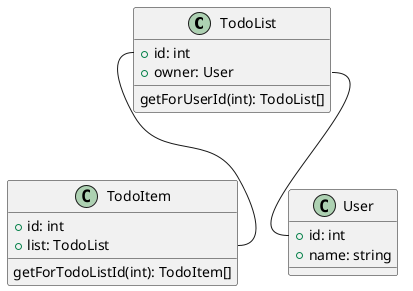 @startuml
class TodoList {
    +id: int
    +owner: User
    getForUserId(int): TodoList[]
}

class TodoItem {
    +id: int
    +list: TodoList
    getForTodoListId(int): TodoItem[]
}

class User {
    +id: int
    +name: string
}

TodoList::owner -- User::id
TodoList::id -- TodoItem::list

@enduml